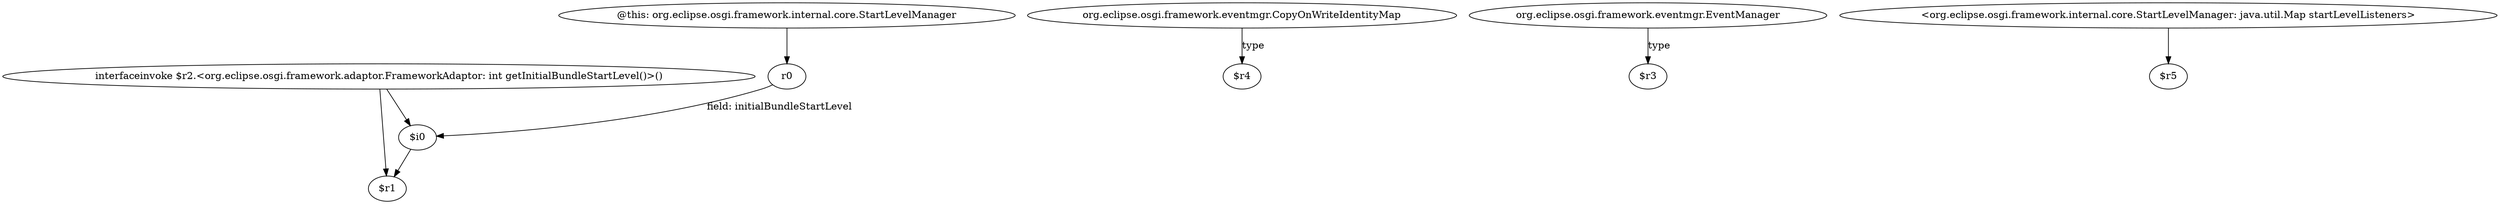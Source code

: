 digraph g {
0[label="interfaceinvoke $r2.<org.eclipse.osgi.framework.adaptor.FrameworkAdaptor: int getInitialBundleStartLevel()>()"]
1[label="$i0"]
0->1[label=""]
2[label="$r1"]
0->2[label=""]
3[label="@this: org.eclipse.osgi.framework.internal.core.StartLevelManager"]
4[label="r0"]
3->4[label=""]
5[label="org.eclipse.osgi.framework.eventmgr.CopyOnWriteIdentityMap"]
6[label="$r4"]
5->6[label="type"]
1->2[label=""]
7[label="org.eclipse.osgi.framework.eventmgr.EventManager"]
8[label="$r3"]
7->8[label="type"]
9[label="<org.eclipse.osgi.framework.internal.core.StartLevelManager: java.util.Map startLevelListeners>"]
10[label="$r5"]
9->10[label=""]
4->1[label="field: initialBundleStartLevel"]
}